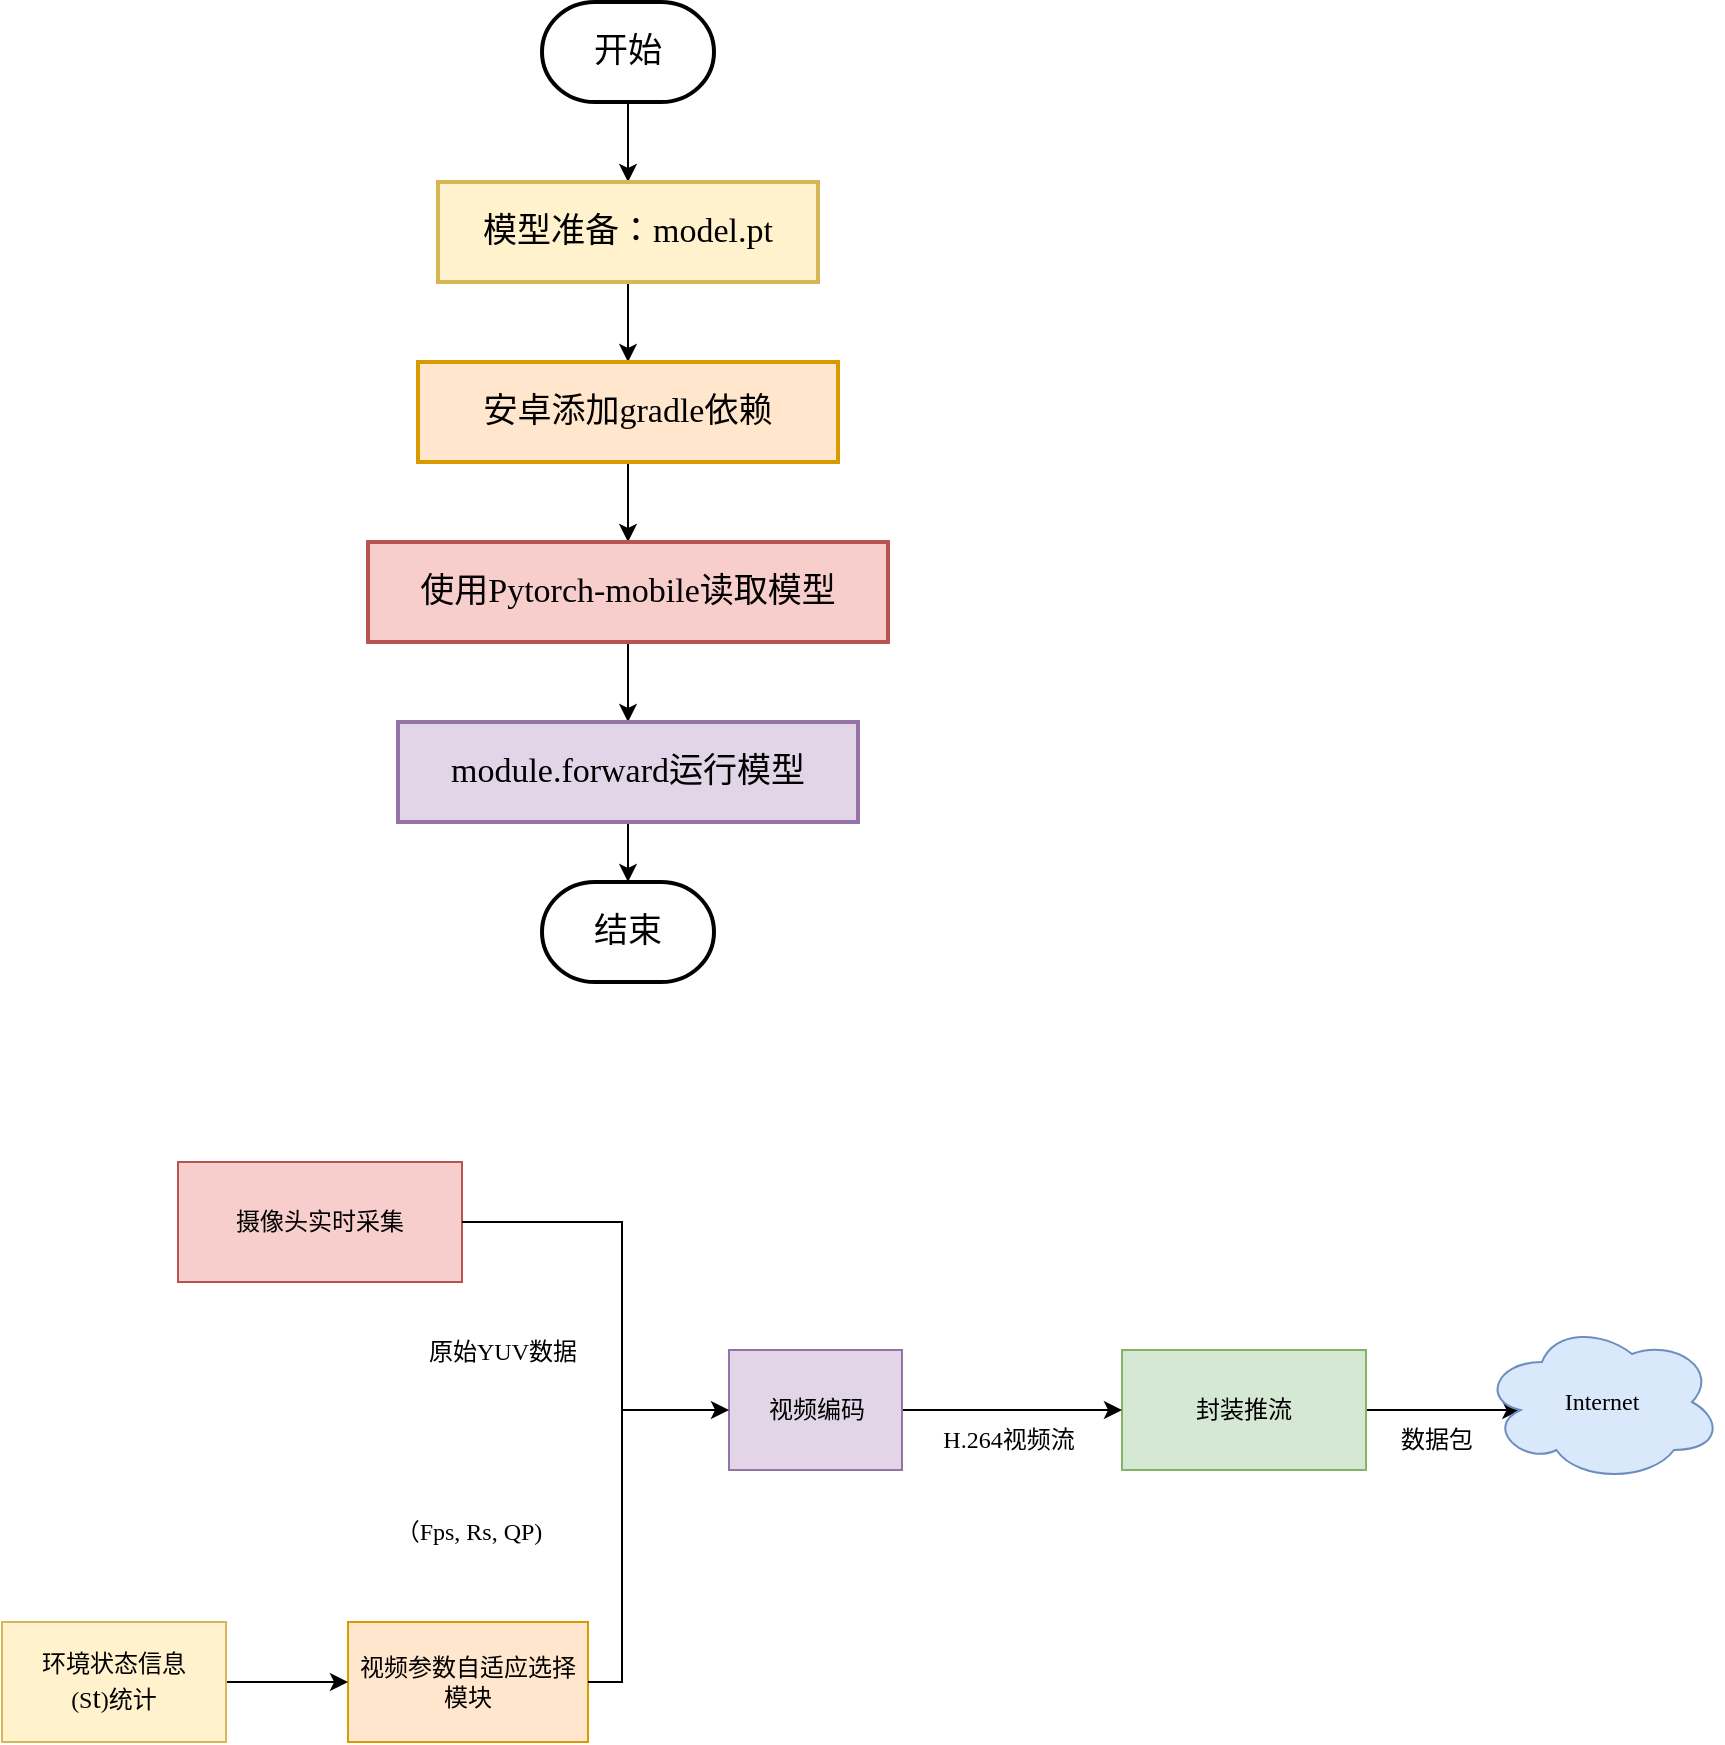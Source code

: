 <mxfile version="21.3.7" type="github">
  <diagram name="第 1 页" id="f4Uu8eJawplDiNoMEJFQ">
    <mxGraphModel dx="911" dy="508" grid="0" gridSize="10" guides="1" tooltips="1" connect="1" arrows="1" fold="1" page="0" pageScale="1" pageWidth="827" pageHeight="1169" math="0" shadow="0">
      <root>
        <mxCell id="0" />
        <mxCell id="1" parent="0" />
        <mxCell id="Ffq1vbMqPe90Hvpq9Xvl-3" value="" style="edgeStyle=orthogonalEdgeStyle;rounded=0;orthogonalLoop=1;jettySize=auto;html=1;fontFamily=Lucida Console;fontSize=17;" edge="1" parent="1" source="Ffq1vbMqPe90Hvpq9Xvl-1" target="Ffq1vbMqPe90Hvpq9Xvl-2">
          <mxGeometry relative="1" as="geometry" />
        </mxCell>
        <mxCell id="Ffq1vbMqPe90Hvpq9Xvl-1" value="开始" style="strokeWidth=2;html=1;shape=mxgraph.flowchart.terminator;whiteSpace=wrap;fontFamily=Lucida Console;fontSize=17;" vertex="1" parent="1">
          <mxGeometry x="320" y="180" width="86" height="50" as="geometry" />
        </mxCell>
        <mxCell id="Ffq1vbMqPe90Hvpq9Xvl-5" value="" style="edgeStyle=orthogonalEdgeStyle;rounded=0;orthogonalLoop=1;jettySize=auto;html=1;fontFamily=Lucida Console;fontSize=17;" edge="1" parent="1" source="Ffq1vbMqPe90Hvpq9Xvl-2" target="Ffq1vbMqPe90Hvpq9Xvl-4">
          <mxGeometry relative="1" as="geometry" />
        </mxCell>
        <mxCell id="Ffq1vbMqPe90Hvpq9Xvl-2" value="模型准备：model.pt" style="whiteSpace=wrap;html=1;strokeWidth=2;fontFamily=Lucida Console;fontSize=17;fillColor=#fff2cc;strokeColor=#d6b656;" vertex="1" parent="1">
          <mxGeometry x="268" y="270" width="190" height="50" as="geometry" />
        </mxCell>
        <mxCell id="Ffq1vbMqPe90Hvpq9Xvl-7" value="" style="edgeStyle=orthogonalEdgeStyle;rounded=0;orthogonalLoop=1;jettySize=auto;html=1;fontFamily=Lucida Console;fontSize=17;" edge="1" parent="1" source="Ffq1vbMqPe90Hvpq9Xvl-4" target="Ffq1vbMqPe90Hvpq9Xvl-6">
          <mxGeometry relative="1" as="geometry" />
        </mxCell>
        <mxCell id="Ffq1vbMqPe90Hvpq9Xvl-4" value="安卓添加gradle依赖" style="whiteSpace=wrap;html=1;strokeWidth=2;fontFamily=Lucida Console;fontSize=17;fillColor=#ffe6cc;strokeColor=#d79b00;" vertex="1" parent="1">
          <mxGeometry x="258" y="360" width="210" height="50" as="geometry" />
        </mxCell>
        <mxCell id="Ffq1vbMqPe90Hvpq9Xvl-9" value="" style="edgeStyle=orthogonalEdgeStyle;rounded=0;orthogonalLoop=1;jettySize=auto;html=1;fontFamily=Lucida Console;fontSize=17;" edge="1" parent="1" source="Ffq1vbMqPe90Hvpq9Xvl-6" target="Ffq1vbMqPe90Hvpq9Xvl-8">
          <mxGeometry relative="1" as="geometry" />
        </mxCell>
        <mxCell id="Ffq1vbMqPe90Hvpq9Xvl-6" value="使用Pytorch-mobile读取模型" style="whiteSpace=wrap;html=1;strokeWidth=2;fontFamily=Lucida Console;fontSize=17;fillColor=#f8cecc;strokeColor=#b85450;" vertex="1" parent="1">
          <mxGeometry x="233" y="450" width="260" height="50" as="geometry" />
        </mxCell>
        <mxCell id="Ffq1vbMqPe90Hvpq9Xvl-11" value="" style="edgeStyle=orthogonalEdgeStyle;rounded=0;orthogonalLoop=1;jettySize=auto;html=1;entryX=0.5;entryY=0;entryDx=0;entryDy=0;entryPerimeter=0;fontFamily=Lucida Console;fontSize=17;" edge="1" parent="1" source="Ffq1vbMqPe90Hvpq9Xvl-8" target="Ffq1vbMqPe90Hvpq9Xvl-12">
          <mxGeometry relative="1" as="geometry">
            <mxPoint x="363" y="790" as="targetPoint" />
          </mxGeometry>
        </mxCell>
        <mxCell id="Ffq1vbMqPe90Hvpq9Xvl-8" value="module.forward运行模型" style="whiteSpace=wrap;html=1;strokeWidth=2;fontFamily=Lucida Console;fontSize=17;fillColor=#e1d5e7;strokeColor=#9673a6;" vertex="1" parent="1">
          <mxGeometry x="248" y="540" width="230" height="50" as="geometry" />
        </mxCell>
        <mxCell id="Ffq1vbMqPe90Hvpq9Xvl-12" value="结束" style="strokeWidth=2;html=1;shape=mxgraph.flowchart.terminator;whiteSpace=wrap;fontFamily=Lucida Console;fontSize=17;" vertex="1" parent="1">
          <mxGeometry x="320" y="620" width="86" height="50" as="geometry" />
        </mxCell>
        <mxCell id="Ffq1vbMqPe90Hvpq9Xvl-13" value="摄像头实时采集" style="rounded=0;whiteSpace=wrap;html=1;fontFamily=Lucida Console;fillColor=#F8CECC;strokeColor=#b85450;" vertex="1" parent="1">
          <mxGeometry x="138" y="760" width="142" height="60" as="geometry" />
        </mxCell>
        <mxCell id="Ffq1vbMqPe90Hvpq9Xvl-15" value="视频参数自适应选择模块" style="rounded=0;whiteSpace=wrap;html=1;fontFamily=Lucida Console;fillColor=#ffe6cc;strokeColor=#d79b00;" vertex="1" parent="1">
          <mxGeometry x="223" y="990" width="120" height="60" as="geometry" />
        </mxCell>
        <mxCell id="Ffq1vbMqPe90Hvpq9Xvl-20" value="" style="edgeStyle=orthogonalEdgeStyle;rounded=0;orthogonalLoop=1;jettySize=auto;html=1;fontFamily=Lucida Console;" edge="1" parent="1" source="Ffq1vbMqPe90Hvpq9Xvl-17" target="Ffq1vbMqPe90Hvpq9Xvl-15">
          <mxGeometry relative="1" as="geometry" />
        </mxCell>
        <mxCell id="Ffq1vbMqPe90Hvpq9Xvl-17" value="环境状态信息&lt;br&gt;(S&lt;font style=&quot;font-size: 15px;&quot;&gt;t&lt;/font&gt;)统计" style="rounded=0;whiteSpace=wrap;html=1;fontFamily=Lucida Console;fillColor=#fff2cc;strokeColor=#d6b656;" vertex="1" parent="1">
          <mxGeometry x="50" y="990" width="112" height="60" as="geometry" />
        </mxCell>
        <mxCell id="Ffq1vbMqPe90Hvpq9Xvl-35" value="" style="edgeStyle=orthogonalEdgeStyle;rounded=0;orthogonalLoop=1;jettySize=auto;html=1;fontFamily=Lucida Console;entryX=0.16;entryY=0.55;entryDx=0;entryDy=0;entryPerimeter=0;" edge="1" parent="1" source="Ffq1vbMqPe90Hvpq9Xvl-18" target="Ffq1vbMqPe90Hvpq9Xvl-34">
          <mxGeometry relative="1" as="geometry" />
        </mxCell>
        <mxCell id="Ffq1vbMqPe90Hvpq9Xvl-18" value="封装推流" style="rounded=0;whiteSpace=wrap;html=1;fontFamily=Lucida Console;fillColor=#d5e8d4;strokeColor=#82b366;" vertex="1" parent="1">
          <mxGeometry x="610" y="854" width="122" height="60" as="geometry" />
        </mxCell>
        <mxCell id="Ffq1vbMqPe90Hvpq9Xvl-30" value="" style="edgeStyle=orthogonalEdgeStyle;rounded=0;orthogonalLoop=1;jettySize=auto;html=1;fontFamily=Lucida Console;" edge="1" parent="1" source="Ffq1vbMqPe90Hvpq9Xvl-19" target="Ffq1vbMqPe90Hvpq9Xvl-18">
          <mxGeometry relative="1" as="geometry" />
        </mxCell>
        <mxCell id="Ffq1vbMqPe90Hvpq9Xvl-19" value="视频编码" style="rounded=0;whiteSpace=wrap;html=1;fontFamily=Lucida Console;fillColor=#e1d5e7;strokeColor=#9673a6;" vertex="1" parent="1">
          <mxGeometry x="413.5" y="854" width="86.5" height="60" as="geometry" />
        </mxCell>
        <mxCell id="Ffq1vbMqPe90Hvpq9Xvl-27" value="原始YUV数据" style="text;html=1;align=center;verticalAlign=middle;resizable=0;points=[];autosize=1;strokeColor=none;fillColor=none;fontFamily=Lucida Console;" vertex="1" parent="1">
          <mxGeometry x="240" y="840" width="120" height="30" as="geometry" />
        </mxCell>
        <mxCell id="Ffq1vbMqPe90Hvpq9Xvl-28" value="（Fps, Rs, QP)" style="text;html=1;align=center;verticalAlign=middle;resizable=0;points=[];autosize=1;strokeColor=none;fillColor=none;fontFamily=Lucida Console;" vertex="1" parent="1">
          <mxGeometry x="203" y="930" width="160" height="30" as="geometry" />
        </mxCell>
        <mxCell id="Ffq1vbMqPe90Hvpq9Xvl-31" value="H.264视频流" style="text;html=1;align=center;verticalAlign=middle;resizable=0;points=[];autosize=1;strokeColor=none;fillColor=none;fontFamily=Lucida Console;" vertex="1" parent="1">
          <mxGeometry x="493" y="884" width="120" height="30" as="geometry" />
        </mxCell>
        <mxCell id="Ffq1vbMqPe90Hvpq9Xvl-32" value="" style="endArrow=classic;html=1;rounded=0;exitX=1;exitY=0.5;exitDx=0;exitDy=0;entryX=0;entryY=0.5;entryDx=0;entryDy=0;fontFamily=Lucida Console;" edge="1" parent="1" source="Ffq1vbMqPe90Hvpq9Xvl-13" target="Ffq1vbMqPe90Hvpq9Xvl-19">
          <mxGeometry width="50" height="50" relative="1" as="geometry">
            <mxPoint x="390" y="930" as="sourcePoint" />
            <mxPoint x="360" y="930" as="targetPoint" />
            <Array as="points">
              <mxPoint x="360" y="790" />
              <mxPoint x="360" y="884" />
            </Array>
          </mxGeometry>
        </mxCell>
        <mxCell id="Ffq1vbMqPe90Hvpq9Xvl-33" value="" style="endArrow=none;html=1;rounded=0;exitX=1;exitY=0.5;exitDx=0;exitDy=0;fontFamily=Lucida Console;" edge="1" parent="1" source="Ffq1vbMqPe90Hvpq9Xvl-15">
          <mxGeometry width="50" height="50" relative="1" as="geometry">
            <mxPoint x="390" y="930" as="sourcePoint" />
            <mxPoint x="360" y="880" as="targetPoint" />
            <Array as="points">
              <mxPoint x="360" y="1020" />
            </Array>
          </mxGeometry>
        </mxCell>
        <mxCell id="Ffq1vbMqPe90Hvpq9Xvl-34" value="Internet" style="ellipse;shape=cloud;whiteSpace=wrap;html=1;rounded=0;fontFamily=Lucida Console;fillColor=#dae8fc;strokeColor=#6c8ebf;" vertex="1" parent="1">
          <mxGeometry x="790" y="840" width="120" height="80" as="geometry" />
        </mxCell>
        <mxCell id="Ffq1vbMqPe90Hvpq9Xvl-36" value="数据包" style="text;html=1;align=center;verticalAlign=middle;resizable=0;points=[];autosize=1;strokeColor=none;fillColor=none;" vertex="1" parent="1">
          <mxGeometry x="732" y="884" width="70" height="30" as="geometry" />
        </mxCell>
      </root>
    </mxGraphModel>
  </diagram>
</mxfile>
